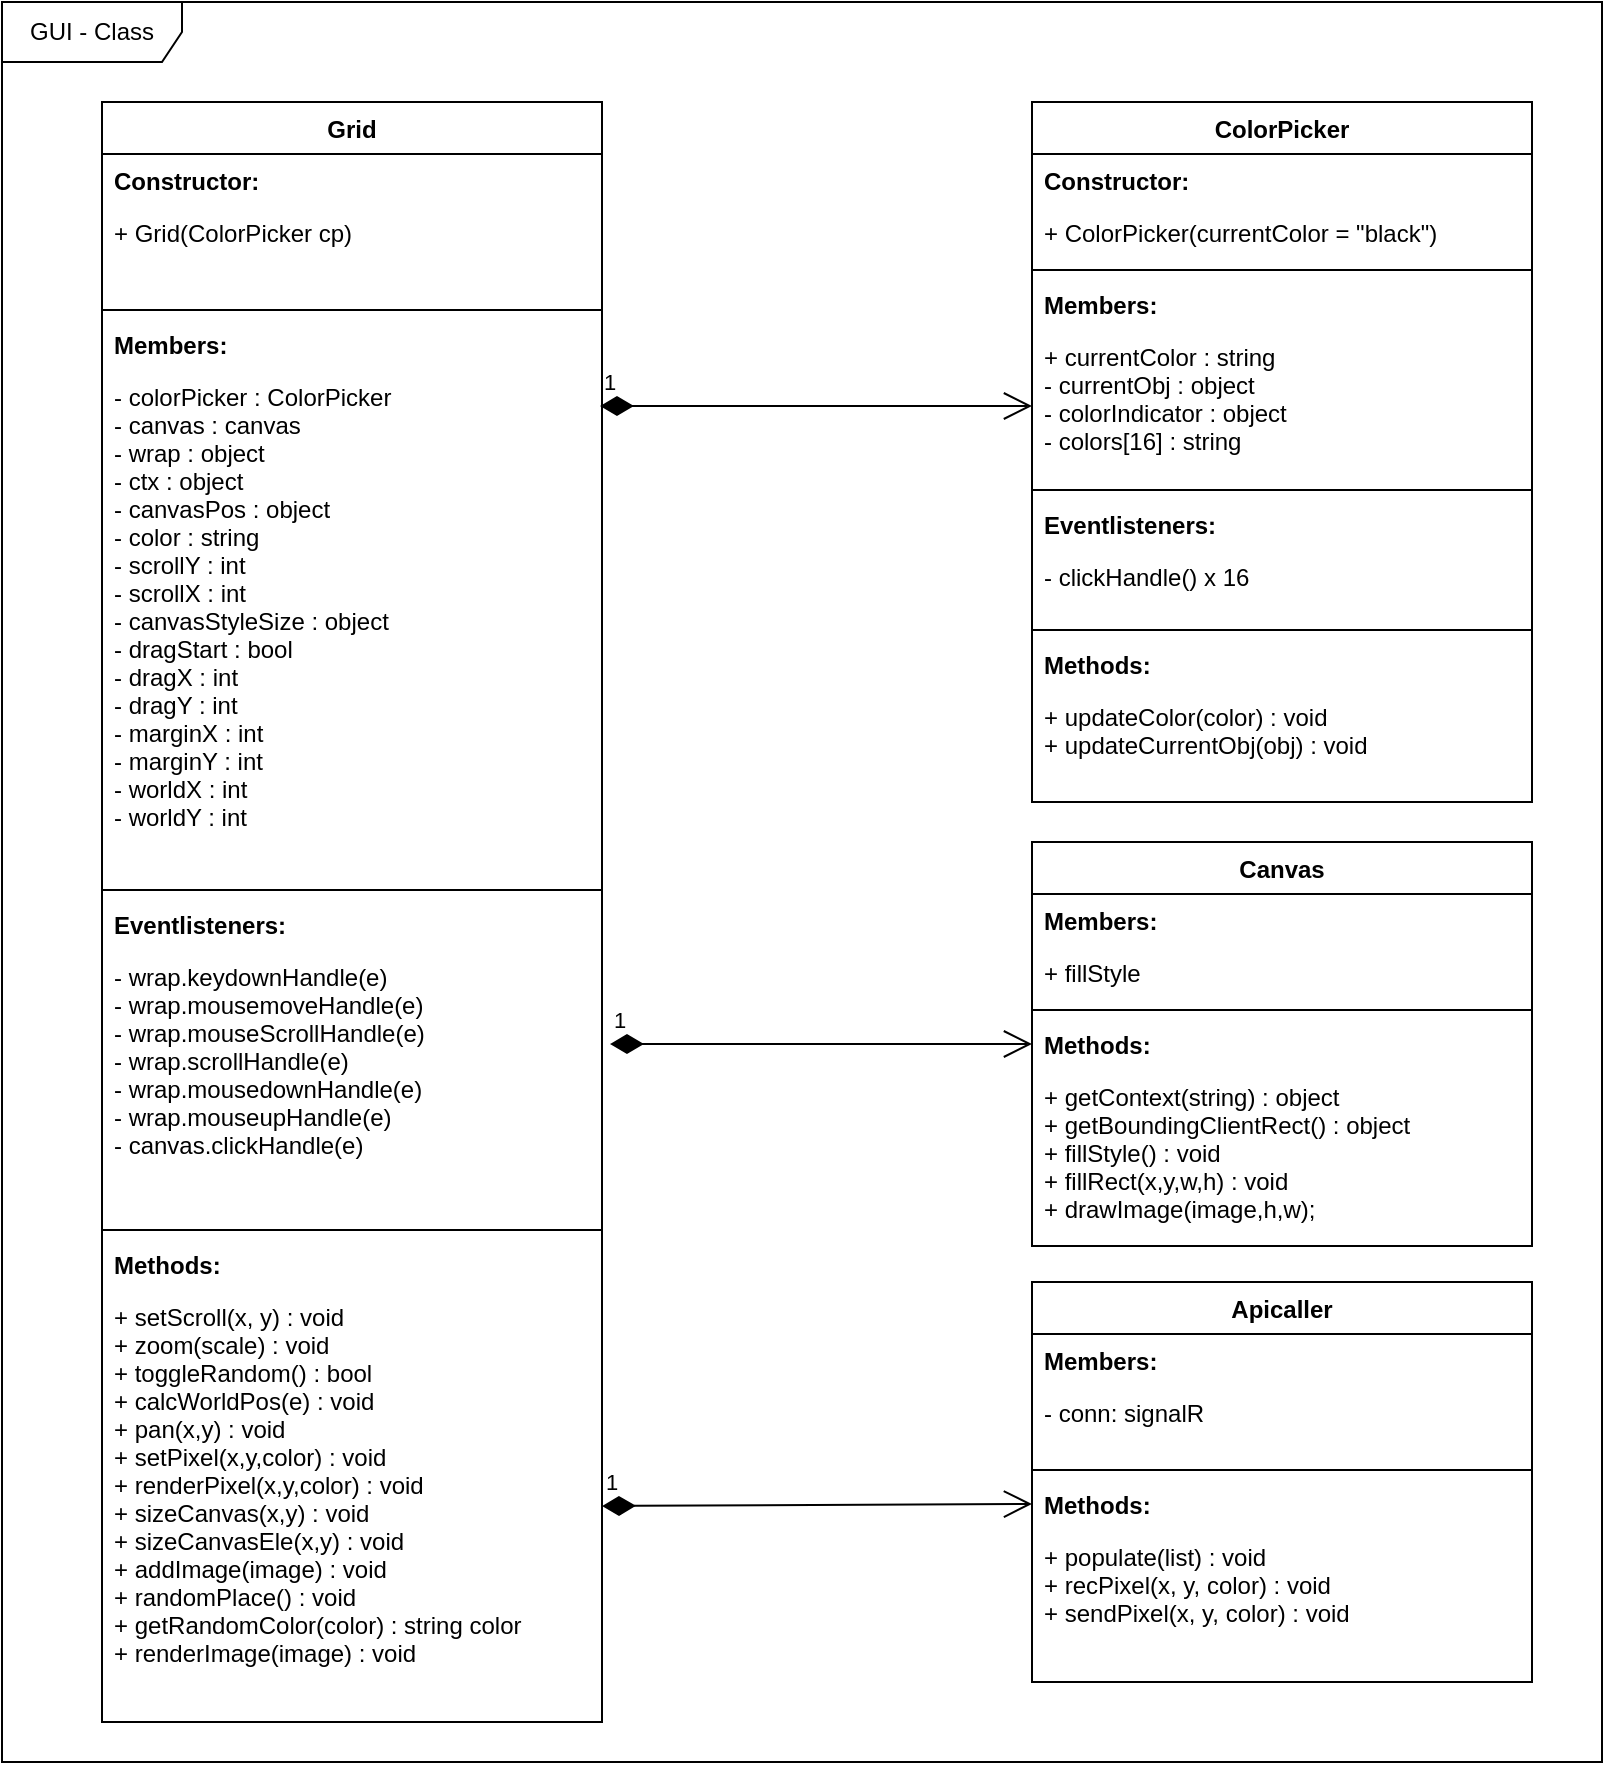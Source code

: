 <mxfile version="13.9.9" type="device"><diagram id="13dLnbAzCg1QGiT2ynH1" name="Page-1"><mxGraphModel dx="1257" dy="987" grid="1" gridSize="10" guides="1" tooltips="1" connect="1" arrows="1" fold="1" page="1" pageScale="1" pageWidth="850" pageHeight="1100" math="0" shadow="0"><root><mxCell id="0"/><mxCell id="1" parent="0"/><mxCell id="KD5qKNy-8BNx8U-IfC8t-2" value="GUI - Class" style="shape=umlFrame;whiteSpace=wrap;html=1;width=90;height=30;" parent="1" vertex="1"><mxGeometry x="875" y="60" width="800" height="880" as="geometry"/></mxCell><mxCell id="KD5qKNy-8BNx8U-IfC8t-17" value="Grid" style="swimlane;fontStyle=1;align=center;verticalAlign=top;childLayout=stackLayout;horizontal=1;startSize=26;horizontalStack=0;resizeParent=1;resizeParentMax=0;resizeLast=0;collapsible=1;marginBottom=0;" parent="1" vertex="1"><mxGeometry x="925" y="110" width="250" height="810" as="geometry"/></mxCell><mxCell id="KD5qKNy-8BNx8U-IfC8t-25" value="Constructor:" style="text;strokeColor=none;fillColor=none;align=left;verticalAlign=top;spacingLeft=4;spacingRight=4;overflow=hidden;rotatable=0;points=[[0,0.5],[1,0.5]];portConstraint=eastwest;fontStyle=1" parent="KD5qKNy-8BNx8U-IfC8t-17" vertex="1"><mxGeometry y="26" width="250" height="26" as="geometry"/></mxCell><mxCell id="KD5qKNy-8BNx8U-IfC8t-18" value="+ Grid(ColorPicker cp)" style="text;strokeColor=none;fillColor=none;align=left;verticalAlign=top;spacingLeft=4;spacingRight=4;overflow=hidden;rotatable=0;points=[[0,0.5],[1,0.5]];portConstraint=eastwest;" parent="KD5qKNy-8BNx8U-IfC8t-17" vertex="1"><mxGeometry y="52" width="250" height="48" as="geometry"/></mxCell><mxCell id="KD5qKNy-8BNx8U-IfC8t-19" value="" style="line;strokeWidth=1;fillColor=none;align=left;verticalAlign=middle;spacingTop=-1;spacingLeft=3;spacingRight=3;rotatable=0;labelPosition=right;points=[];portConstraint=eastwest;" parent="KD5qKNy-8BNx8U-IfC8t-17" vertex="1"><mxGeometry y="100" width="250" height="8" as="geometry"/></mxCell><mxCell id="KD5qKNy-8BNx8U-IfC8t-27" value="Members:" style="text;strokeColor=none;fillColor=none;align=left;verticalAlign=top;spacingLeft=4;spacingRight=4;overflow=hidden;rotatable=0;points=[[0,0.5],[1,0.5]];portConstraint=eastwest;fontStyle=1" parent="KD5qKNy-8BNx8U-IfC8t-17" vertex="1"><mxGeometry y="108" width="250" height="26" as="geometry"/></mxCell><mxCell id="KD5qKNy-8BNx8U-IfC8t-20" value="- colorPicker : ColorPicker&#10;- canvas : canvas&#10;- wrap : object&#10;- ctx : object&#10;- canvasPos : object&#10;- color : string&#10;- scrollY : int&#10;- scrollX : int&#10;- canvasStyleSize : object&#10;- dragStart : bool&#10;- dragX : int&#10;- dragY : int&#10;- marginX : int&#10;- marginY : int&#10;- worldX : int&#10;- worldY : int" style="text;strokeColor=none;fillColor=none;align=left;verticalAlign=top;spacingLeft=4;spacingRight=4;overflow=hidden;rotatable=0;points=[[0,0.5],[1,0.5]];portConstraint=eastwest;fontStyle=0" parent="KD5qKNy-8BNx8U-IfC8t-17" vertex="1"><mxGeometry y="134" width="250" height="256" as="geometry"/></mxCell><mxCell id="KD5qKNy-8BNx8U-IfC8t-23" value="" style="line;strokeWidth=1;fillColor=none;align=left;verticalAlign=middle;spacingTop=-1;spacingLeft=3;spacingRight=3;rotatable=0;labelPosition=right;points=[];portConstraint=eastwest;" parent="KD5qKNy-8BNx8U-IfC8t-17" vertex="1"><mxGeometry y="390" width="250" height="8" as="geometry"/></mxCell><mxCell id="KD5qKNy-8BNx8U-IfC8t-31" value="Eventlisteners:" style="text;strokeColor=none;fillColor=none;align=left;verticalAlign=top;spacingLeft=4;spacingRight=4;overflow=hidden;rotatable=0;points=[[0,0.5],[1,0.5]];portConstraint=eastwest;fontStyle=1" parent="KD5qKNy-8BNx8U-IfC8t-17" vertex="1"><mxGeometry y="398" width="250" height="26" as="geometry"/></mxCell><mxCell id="KD5qKNy-8BNx8U-IfC8t-24" value="- wrap.keydownHandle(e)&#10;- wrap.mousemoveHandle(e)&#10;- wrap.mouseScrollHandle(e)&#10;- wrap.scrollHandle(e)&#10;- wrap.mousedownHandle(e)&#10;- wrap.mouseupHandle(e)&#10;- canvas.clickHandle(e)" style="text;strokeColor=none;fillColor=none;align=left;verticalAlign=top;spacingLeft=4;spacingRight=4;overflow=hidden;rotatable=0;points=[[0,0.5],[1,0.5]];portConstraint=eastwest;" parent="KD5qKNy-8BNx8U-IfC8t-17" vertex="1"><mxGeometry y="424" width="250" height="136" as="geometry"/></mxCell><mxCell id="KD5qKNy-8BNx8U-IfC8t-30" value="" style="line;strokeWidth=1;fillColor=none;align=left;verticalAlign=middle;spacingTop=-1;spacingLeft=3;spacingRight=3;rotatable=0;labelPosition=right;points=[];portConstraint=eastwest;" parent="KD5qKNy-8BNx8U-IfC8t-17" vertex="1"><mxGeometry y="560" width="250" height="8" as="geometry"/></mxCell><mxCell id="KD5qKNy-8BNx8U-IfC8t-28" value="Methods:" style="text;strokeColor=none;fillColor=none;align=left;verticalAlign=top;spacingLeft=4;spacingRight=4;overflow=hidden;rotatable=0;points=[[0,0.5],[1,0.5]];portConstraint=eastwest;fontStyle=1" parent="KD5qKNy-8BNx8U-IfC8t-17" vertex="1"><mxGeometry y="568" width="250" height="26" as="geometry"/></mxCell><mxCell id="KD5qKNy-8BNx8U-IfC8t-29" value="+ setScroll(x, y) : void&#10;+ zoom(scale) : void&#10;+ toggleRandom() : bool&#10;+ calcWorldPos(e) : void&#10;+ pan(x,y) : void&#10;+ setPixel(x,y,color) : void&#10;+ renderPixel(x,y,color) : void&#10;+ sizeCanvas(x,y) : void&#10;+ sizeCanvasEle(x,y) : void&#10;+ addImage(image) : void&#10;+ randomPlace() : void&#10;+ getRandomColor(color) : string color&#10;+ renderImage(image) : void" style="text;strokeColor=none;fillColor=none;align=left;verticalAlign=top;spacingLeft=4;spacingRight=4;overflow=hidden;rotatable=0;points=[[0,0.5],[1,0.5]];portConstraint=eastwest;fontStyle=0" parent="KD5qKNy-8BNx8U-IfC8t-17" vertex="1"><mxGeometry y="594" width="250" height="216" as="geometry"/></mxCell><mxCell id="KD5qKNy-8BNx8U-IfC8t-32" value="ColorPicker" style="swimlane;fontStyle=1;align=center;verticalAlign=top;childLayout=stackLayout;horizontal=1;startSize=26;horizontalStack=0;resizeParent=1;resizeParentMax=0;resizeLast=0;collapsible=1;marginBottom=0;" parent="1" vertex="1"><mxGeometry x="1390" y="110" width="250" height="350" as="geometry"/></mxCell><mxCell id="KD5qKNy-8BNx8U-IfC8t-33" value="Constructor:" style="text;strokeColor=none;fillColor=none;align=left;verticalAlign=top;spacingLeft=4;spacingRight=4;overflow=hidden;rotatable=0;points=[[0,0.5],[1,0.5]];portConstraint=eastwest;fontStyle=1" parent="KD5qKNy-8BNx8U-IfC8t-32" vertex="1"><mxGeometry y="26" width="250" height="26" as="geometry"/></mxCell><mxCell id="KD5qKNy-8BNx8U-IfC8t-34" value="+ ColorPicker(currentColor = &quot;black&quot;) " style="text;strokeColor=none;fillColor=none;align=left;verticalAlign=top;spacingLeft=4;spacingRight=4;overflow=hidden;rotatable=0;points=[[0,0.5],[1,0.5]];portConstraint=eastwest;" parent="KD5qKNy-8BNx8U-IfC8t-32" vertex="1"><mxGeometry y="52" width="250" height="28" as="geometry"/></mxCell><mxCell id="KD5qKNy-8BNx8U-IfC8t-35" value="" style="line;strokeWidth=1;fillColor=none;align=left;verticalAlign=middle;spacingTop=-1;spacingLeft=3;spacingRight=3;rotatable=0;labelPosition=right;points=[];portConstraint=eastwest;" parent="KD5qKNy-8BNx8U-IfC8t-32" vertex="1"><mxGeometry y="80" width="250" height="8" as="geometry"/></mxCell><mxCell id="KD5qKNy-8BNx8U-IfC8t-36" value="Members:" style="text;strokeColor=none;fillColor=none;align=left;verticalAlign=top;spacingLeft=4;spacingRight=4;overflow=hidden;rotatable=0;points=[[0,0.5],[1,0.5]];portConstraint=eastwest;fontStyle=1" parent="KD5qKNy-8BNx8U-IfC8t-32" vertex="1"><mxGeometry y="88" width="250" height="26" as="geometry"/></mxCell><mxCell id="KD5qKNy-8BNx8U-IfC8t-37" value="+ currentColor : string&#10;- currentObj : object&#10;- colorIndicator : object&#10;- colors[16] : string" style="text;strokeColor=none;fillColor=none;align=left;verticalAlign=top;spacingLeft=4;spacingRight=4;overflow=hidden;rotatable=0;points=[[0,0.5],[1,0.5]];portConstraint=eastwest;fontStyle=0" parent="KD5qKNy-8BNx8U-IfC8t-32" vertex="1"><mxGeometry y="114" width="250" height="76" as="geometry"/></mxCell><mxCell id="KD5qKNy-8BNx8U-IfC8t-38" value="" style="line;strokeWidth=1;fillColor=none;align=left;verticalAlign=middle;spacingTop=-1;spacingLeft=3;spacingRight=3;rotatable=0;labelPosition=right;points=[];portConstraint=eastwest;" parent="KD5qKNy-8BNx8U-IfC8t-32" vertex="1"><mxGeometry y="190" width="250" height="8" as="geometry"/></mxCell><mxCell id="KD5qKNy-8BNx8U-IfC8t-39" value="Eventlisteners:" style="text;strokeColor=none;fillColor=none;align=left;verticalAlign=top;spacingLeft=4;spacingRight=4;overflow=hidden;rotatable=0;points=[[0,0.5],[1,0.5]];portConstraint=eastwest;fontStyle=1" parent="KD5qKNy-8BNx8U-IfC8t-32" vertex="1"><mxGeometry y="198" width="250" height="26" as="geometry"/></mxCell><mxCell id="KD5qKNy-8BNx8U-IfC8t-40" value="- clickHandle() x 16" style="text;strokeColor=none;fillColor=none;align=left;verticalAlign=top;spacingLeft=4;spacingRight=4;overflow=hidden;rotatable=0;points=[[0,0.5],[1,0.5]];portConstraint=eastwest;" parent="KD5qKNy-8BNx8U-IfC8t-32" vertex="1"><mxGeometry y="224" width="250" height="36" as="geometry"/></mxCell><mxCell id="KD5qKNy-8BNx8U-IfC8t-41" value="" style="line;strokeWidth=1;fillColor=none;align=left;verticalAlign=middle;spacingTop=-1;spacingLeft=3;spacingRight=3;rotatable=0;labelPosition=right;points=[];portConstraint=eastwest;" parent="KD5qKNy-8BNx8U-IfC8t-32" vertex="1"><mxGeometry y="260" width="250" height="8" as="geometry"/></mxCell><mxCell id="KD5qKNy-8BNx8U-IfC8t-42" value="Methods:" style="text;strokeColor=none;fillColor=none;align=left;verticalAlign=top;spacingLeft=4;spacingRight=4;overflow=hidden;rotatable=0;points=[[0,0.5],[1,0.5]];portConstraint=eastwest;fontStyle=1" parent="KD5qKNy-8BNx8U-IfC8t-32" vertex="1"><mxGeometry y="268" width="250" height="26" as="geometry"/></mxCell><mxCell id="KD5qKNy-8BNx8U-IfC8t-43" value="+ updateColor(color) : void&#10;+ updateCurrentObj(obj) : void" style="text;strokeColor=none;fillColor=none;align=left;verticalAlign=top;spacingLeft=4;spacingRight=4;overflow=hidden;rotatable=0;points=[[0,0.5],[1,0.5]];portConstraint=eastwest;fontStyle=0" parent="KD5qKNy-8BNx8U-IfC8t-32" vertex="1"><mxGeometry y="294" width="250" height="56" as="geometry"/></mxCell><mxCell id="KD5qKNy-8BNx8U-IfC8t-44" value="1" style="endArrow=open;html=1;endSize=12;startArrow=diamondThin;startSize=14;startFill=1;align=left;verticalAlign=bottom;entryX=0;entryY=0.5;entryDx=0;entryDy=0;" parent="1" target="KD5qKNy-8BNx8U-IfC8t-37" edge="1"><mxGeometry x="-1" y="3" relative="1" as="geometry"><mxPoint x="1174" y="262" as="sourcePoint"/><mxPoint x="1335" y="220" as="targetPoint"/></mxGeometry></mxCell><mxCell id="KD5qKNy-8BNx8U-IfC8t-57" value="Canvas" style="swimlane;fontStyle=1;align=center;verticalAlign=top;childLayout=stackLayout;horizontal=1;startSize=26;horizontalStack=0;resizeParent=1;resizeParentMax=0;resizeLast=0;collapsible=1;marginBottom=0;" parent="1" vertex="1"><mxGeometry x="1390" y="480" width="250" height="202" as="geometry"/></mxCell><mxCell id="KD5qKNy-8BNx8U-IfC8t-61" value="Members:" style="text;strokeColor=none;fillColor=none;align=left;verticalAlign=top;spacingLeft=4;spacingRight=4;overflow=hidden;rotatable=0;points=[[0,0.5],[1,0.5]];portConstraint=eastwest;fontStyle=1" parent="KD5qKNy-8BNx8U-IfC8t-57" vertex="1"><mxGeometry y="26" width="250" height="26" as="geometry"/></mxCell><mxCell id="KD5qKNy-8BNx8U-IfC8t-62" value="+ fillStyle" style="text;strokeColor=none;fillColor=none;align=left;verticalAlign=top;spacingLeft=4;spacingRight=4;overflow=hidden;rotatable=0;points=[[0,0.5],[1,0.5]];portConstraint=eastwest;fontStyle=0" parent="KD5qKNy-8BNx8U-IfC8t-57" vertex="1"><mxGeometry y="52" width="250" height="28" as="geometry"/></mxCell><mxCell id="KD5qKNy-8BNx8U-IfC8t-66" value="" style="line;strokeWidth=1;fillColor=none;align=left;verticalAlign=middle;spacingTop=-1;spacingLeft=3;spacingRight=3;rotatable=0;labelPosition=right;points=[];portConstraint=eastwest;" parent="KD5qKNy-8BNx8U-IfC8t-57" vertex="1"><mxGeometry y="80" width="250" height="8" as="geometry"/></mxCell><mxCell id="KD5qKNy-8BNx8U-IfC8t-67" value="Methods:" style="text;strokeColor=none;fillColor=none;align=left;verticalAlign=top;spacingLeft=4;spacingRight=4;overflow=hidden;rotatable=0;points=[[0,0.5],[1,0.5]];portConstraint=eastwest;fontStyle=1" parent="KD5qKNy-8BNx8U-IfC8t-57" vertex="1"><mxGeometry y="88" width="250" height="26" as="geometry"/></mxCell><mxCell id="KD5qKNy-8BNx8U-IfC8t-68" value="+ getContext(string) : object&#10;+ getBoundingClientRect() : object&#10;+ fillStyle() : void&#10;+ fillRect(x,y,w,h) : void&#10;+ drawImage(image,h,w);" style="text;strokeColor=none;fillColor=none;align=left;verticalAlign=top;spacingLeft=4;spacingRight=4;overflow=hidden;rotatable=0;points=[[0,0.5],[1,0.5]];portConstraint=eastwest;fontStyle=0" parent="KD5qKNy-8BNx8U-IfC8t-57" vertex="1"><mxGeometry y="114" width="250" height="88" as="geometry"/></mxCell><mxCell id="KD5qKNy-8BNx8U-IfC8t-69" value="1" style="endArrow=open;html=1;endSize=12;startArrow=diamondThin;startSize=14;startFill=1;align=left;verticalAlign=bottom;entryX=0;entryY=0.5;entryDx=0;entryDy=0;" parent="1" target="KD5qKNy-8BNx8U-IfC8t-67" edge="1"><mxGeometry x="-1" y="3" relative="1" as="geometry"><mxPoint x="1179" y="581" as="sourcePoint"/><mxPoint x="1400" y="272" as="targetPoint"/></mxGeometry></mxCell><mxCell id="KD5qKNy-8BNx8U-IfC8t-70" value="Apicaller" style="swimlane;fontStyle=1;align=center;verticalAlign=top;childLayout=stackLayout;horizontal=1;startSize=26;horizontalStack=0;resizeParent=1;resizeParentMax=0;resizeLast=0;collapsible=1;marginBottom=0;" parent="1" vertex="1"><mxGeometry x="1390" y="700" width="250" height="200" as="geometry"/></mxCell><mxCell id="KD5qKNy-8BNx8U-IfC8t-71" value="Members:" style="text;strokeColor=none;fillColor=none;align=left;verticalAlign=top;spacingLeft=4;spacingRight=4;overflow=hidden;rotatable=0;points=[[0,0.5],[1,0.5]];portConstraint=eastwest;fontStyle=1" parent="KD5qKNy-8BNx8U-IfC8t-70" vertex="1"><mxGeometry y="26" width="250" height="26" as="geometry"/></mxCell><mxCell id="KD5qKNy-8BNx8U-IfC8t-72" value="- conn: signalR" style="text;strokeColor=none;fillColor=none;align=left;verticalAlign=top;spacingLeft=4;spacingRight=4;overflow=hidden;rotatable=0;points=[[0,0.5],[1,0.5]];portConstraint=eastwest;fontStyle=0" parent="KD5qKNy-8BNx8U-IfC8t-70" vertex="1"><mxGeometry y="52" width="250" height="38" as="geometry"/></mxCell><mxCell id="KD5qKNy-8BNx8U-IfC8t-73" value="" style="line;strokeWidth=1;fillColor=none;align=left;verticalAlign=middle;spacingTop=-1;spacingLeft=3;spacingRight=3;rotatable=0;labelPosition=right;points=[];portConstraint=eastwest;" parent="KD5qKNy-8BNx8U-IfC8t-70" vertex="1"><mxGeometry y="90" width="250" height="8" as="geometry"/></mxCell><mxCell id="KD5qKNy-8BNx8U-IfC8t-74" value="Methods:" style="text;strokeColor=none;fillColor=none;align=left;verticalAlign=top;spacingLeft=4;spacingRight=4;overflow=hidden;rotatable=0;points=[[0,0.5],[1,0.5]];portConstraint=eastwest;fontStyle=1" parent="KD5qKNy-8BNx8U-IfC8t-70" vertex="1"><mxGeometry y="98" width="250" height="26" as="geometry"/></mxCell><mxCell id="KD5qKNy-8BNx8U-IfC8t-75" value="+ populate(list) : void&#10;+ recPixel(x, y, color) : void&#10;+ sendPixel(x, y, color) : void" style="text;strokeColor=none;fillColor=none;align=left;verticalAlign=top;spacingLeft=4;spacingRight=4;overflow=hidden;rotatable=0;points=[[0,0.5],[1,0.5]];portConstraint=eastwest;fontStyle=0" parent="KD5qKNy-8BNx8U-IfC8t-70" vertex="1"><mxGeometry y="124" width="250" height="76" as="geometry"/></mxCell><mxCell id="KD5qKNy-8BNx8U-IfC8t-76" value="1" style="endArrow=open;html=1;endSize=12;startArrow=diamondThin;startSize=14;startFill=1;align=left;verticalAlign=bottom;entryX=0;entryY=0.5;entryDx=0;entryDy=0;exitX=1;exitY=0.5;exitDx=0;exitDy=0;" parent="1" source="KD5qKNy-8BNx8U-IfC8t-29" target="KD5qKNy-8BNx8U-IfC8t-74" edge="1"><mxGeometry x="-1" y="3" relative="1" as="geometry"><mxPoint x="1189" y="601" as="sourcePoint"/><mxPoint x="1400" y="601" as="targetPoint"/></mxGeometry></mxCell></root></mxGraphModel></diagram></mxfile>